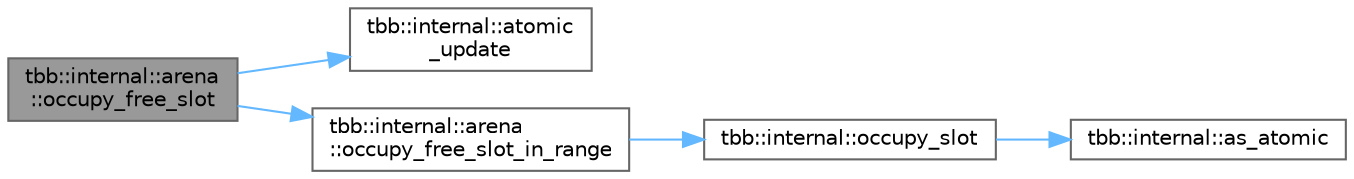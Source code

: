 digraph "tbb::internal::arena::occupy_free_slot"
{
 // LATEX_PDF_SIZE
  bgcolor="transparent";
  edge [fontname=Helvetica,fontsize=10,labelfontname=Helvetica,labelfontsize=10];
  node [fontname=Helvetica,fontsize=10,shape=box,height=0.2,width=0.4];
  rankdir="LR";
  Node1 [id="Node000001",label="tbb::internal::arena\l::occupy_free_slot",height=0.2,width=0.4,color="gray40", fillcolor="grey60", style="filled", fontcolor="black",tooltip="Tries to occupy a slot in the arena. On success, returns the slot index; if no slot is available,..."];
  Node1 -> Node2 [id="edge1_Node000001_Node000002",color="steelblue1",style="solid",tooltip=" "];
  Node2 [id="Node000002",label="tbb::internal::atomic\l_update",height=0.2,width=0.4,color="grey40", fillcolor="white", style="filled",URL="$namespacetbb_1_1internal.html#a604bbed40c519a2d6b3fffb3cd68d197",tooltip="Atomically replaces value of dst with newValue if they satisfy condition of compare predicate"];
  Node1 -> Node3 [id="edge2_Node000001_Node000003",color="steelblue1",style="solid",tooltip=" "];
  Node3 [id="Node000003",label="tbb::internal::arena\l::occupy_free_slot_in_range",height=0.2,width=0.4,color="grey40", fillcolor="white", style="filled",URL="$classtbb_1_1internal_1_1arena.html#a74271175755dfa2e746c23a34e0e42ac",tooltip="Tries to occupy a slot in the specified range."];
  Node3 -> Node4 [id="edge3_Node000003_Node000004",color="steelblue1",style="solid",tooltip=" "];
  Node4 [id="Node000004",label="tbb::internal::occupy_slot",height=0.2,width=0.4,color="grey40", fillcolor="white", style="filled",URL="$namespacetbb_1_1internal.html#a6459f6409c22c901557ba0f76152a9d9",tooltip=" "];
  Node4 -> Node5 [id="edge4_Node000004_Node000005",color="steelblue1",style="solid",tooltip=" "];
  Node5 [id="Node000005",label="tbb::internal::as_atomic",height=0.2,width=0.4,color="grey40", fillcolor="white", style="filled",URL="$namespacetbb_1_1internal.html#a958f482f9d5f3476ca70610af5336040",tooltip=" "];
}
